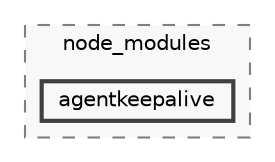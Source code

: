 digraph "backend/node_modules/agentkeepalive"
{
 // LATEX_PDF_SIZE
  bgcolor="transparent";
  edge [fontname=Helvetica,fontsize=10,labelfontname=Helvetica,labelfontsize=10];
  node [fontname=Helvetica,fontsize=10,shape=box,height=0.2,width=0.4];
  compound=true
  subgraph clusterdir_86dbea9de526ba50b112ba867d8b4b1f {
    graph [ bgcolor="#f8f8f8", pencolor="grey50", label="node_modules", fontname=Helvetica,fontsize=10 style="filled,dashed", URL="dir_86dbea9de526ba50b112ba867d8b4b1f.html",tooltip=""]
  dir_99d74d4a979744c5e2a94202564112d4 [label="agentkeepalive", fillcolor="#f8f8f8", color="grey25", style="filled,bold", URL="dir_99d74d4a979744c5e2a94202564112d4.html",tooltip=""];
  }
}

